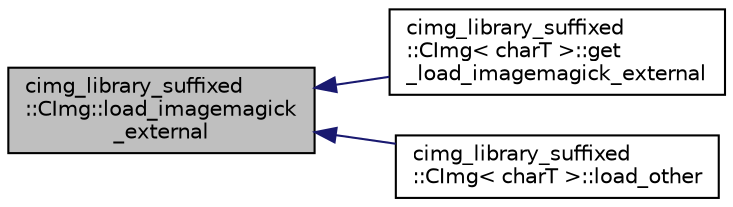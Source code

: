 digraph "cimg_library_suffixed::CImg::load_imagemagick_external"
{
  edge [fontname="Helvetica",fontsize="10",labelfontname="Helvetica",labelfontsize="10"];
  node [fontname="Helvetica",fontsize="10",shape=record];
  rankdir="LR";
  Node1 [label="cimg_library_suffixed\l::CImg::load_imagemagick\l_external",height=0.2,width=0.4,color="black", fillcolor="grey75", style="filled" fontcolor="black"];
  Node1 -> Node2 [dir="back",color="midnightblue",fontsize="10",style="solid",fontname="Helvetica"];
  Node2 [label="cimg_library_suffixed\l::CImg\< charT \>::get\l_load_imagemagick_external",height=0.2,width=0.4,color="black", fillcolor="white", style="filled",URL="$structcimg__library__suffixed_1_1_c_img.html#af1bd8bdd7765dd45ab33871e19456802",tooltip="Load image using ImageMagick&#39;s external tool &#39;convert&#39; ."];
  Node1 -> Node3 [dir="back",color="midnightblue",fontsize="10",style="solid",fontname="Helvetica"];
  Node3 [label="cimg_library_suffixed\l::CImg\< charT \>::load_other",height=0.2,width=0.4,color="black", fillcolor="white", style="filled",URL="$structcimg__library__suffixed_1_1_c_img.html#a180e60402e08fc7714c737e1974b9870",tooltip="Load image using various non-native ways."];
}
